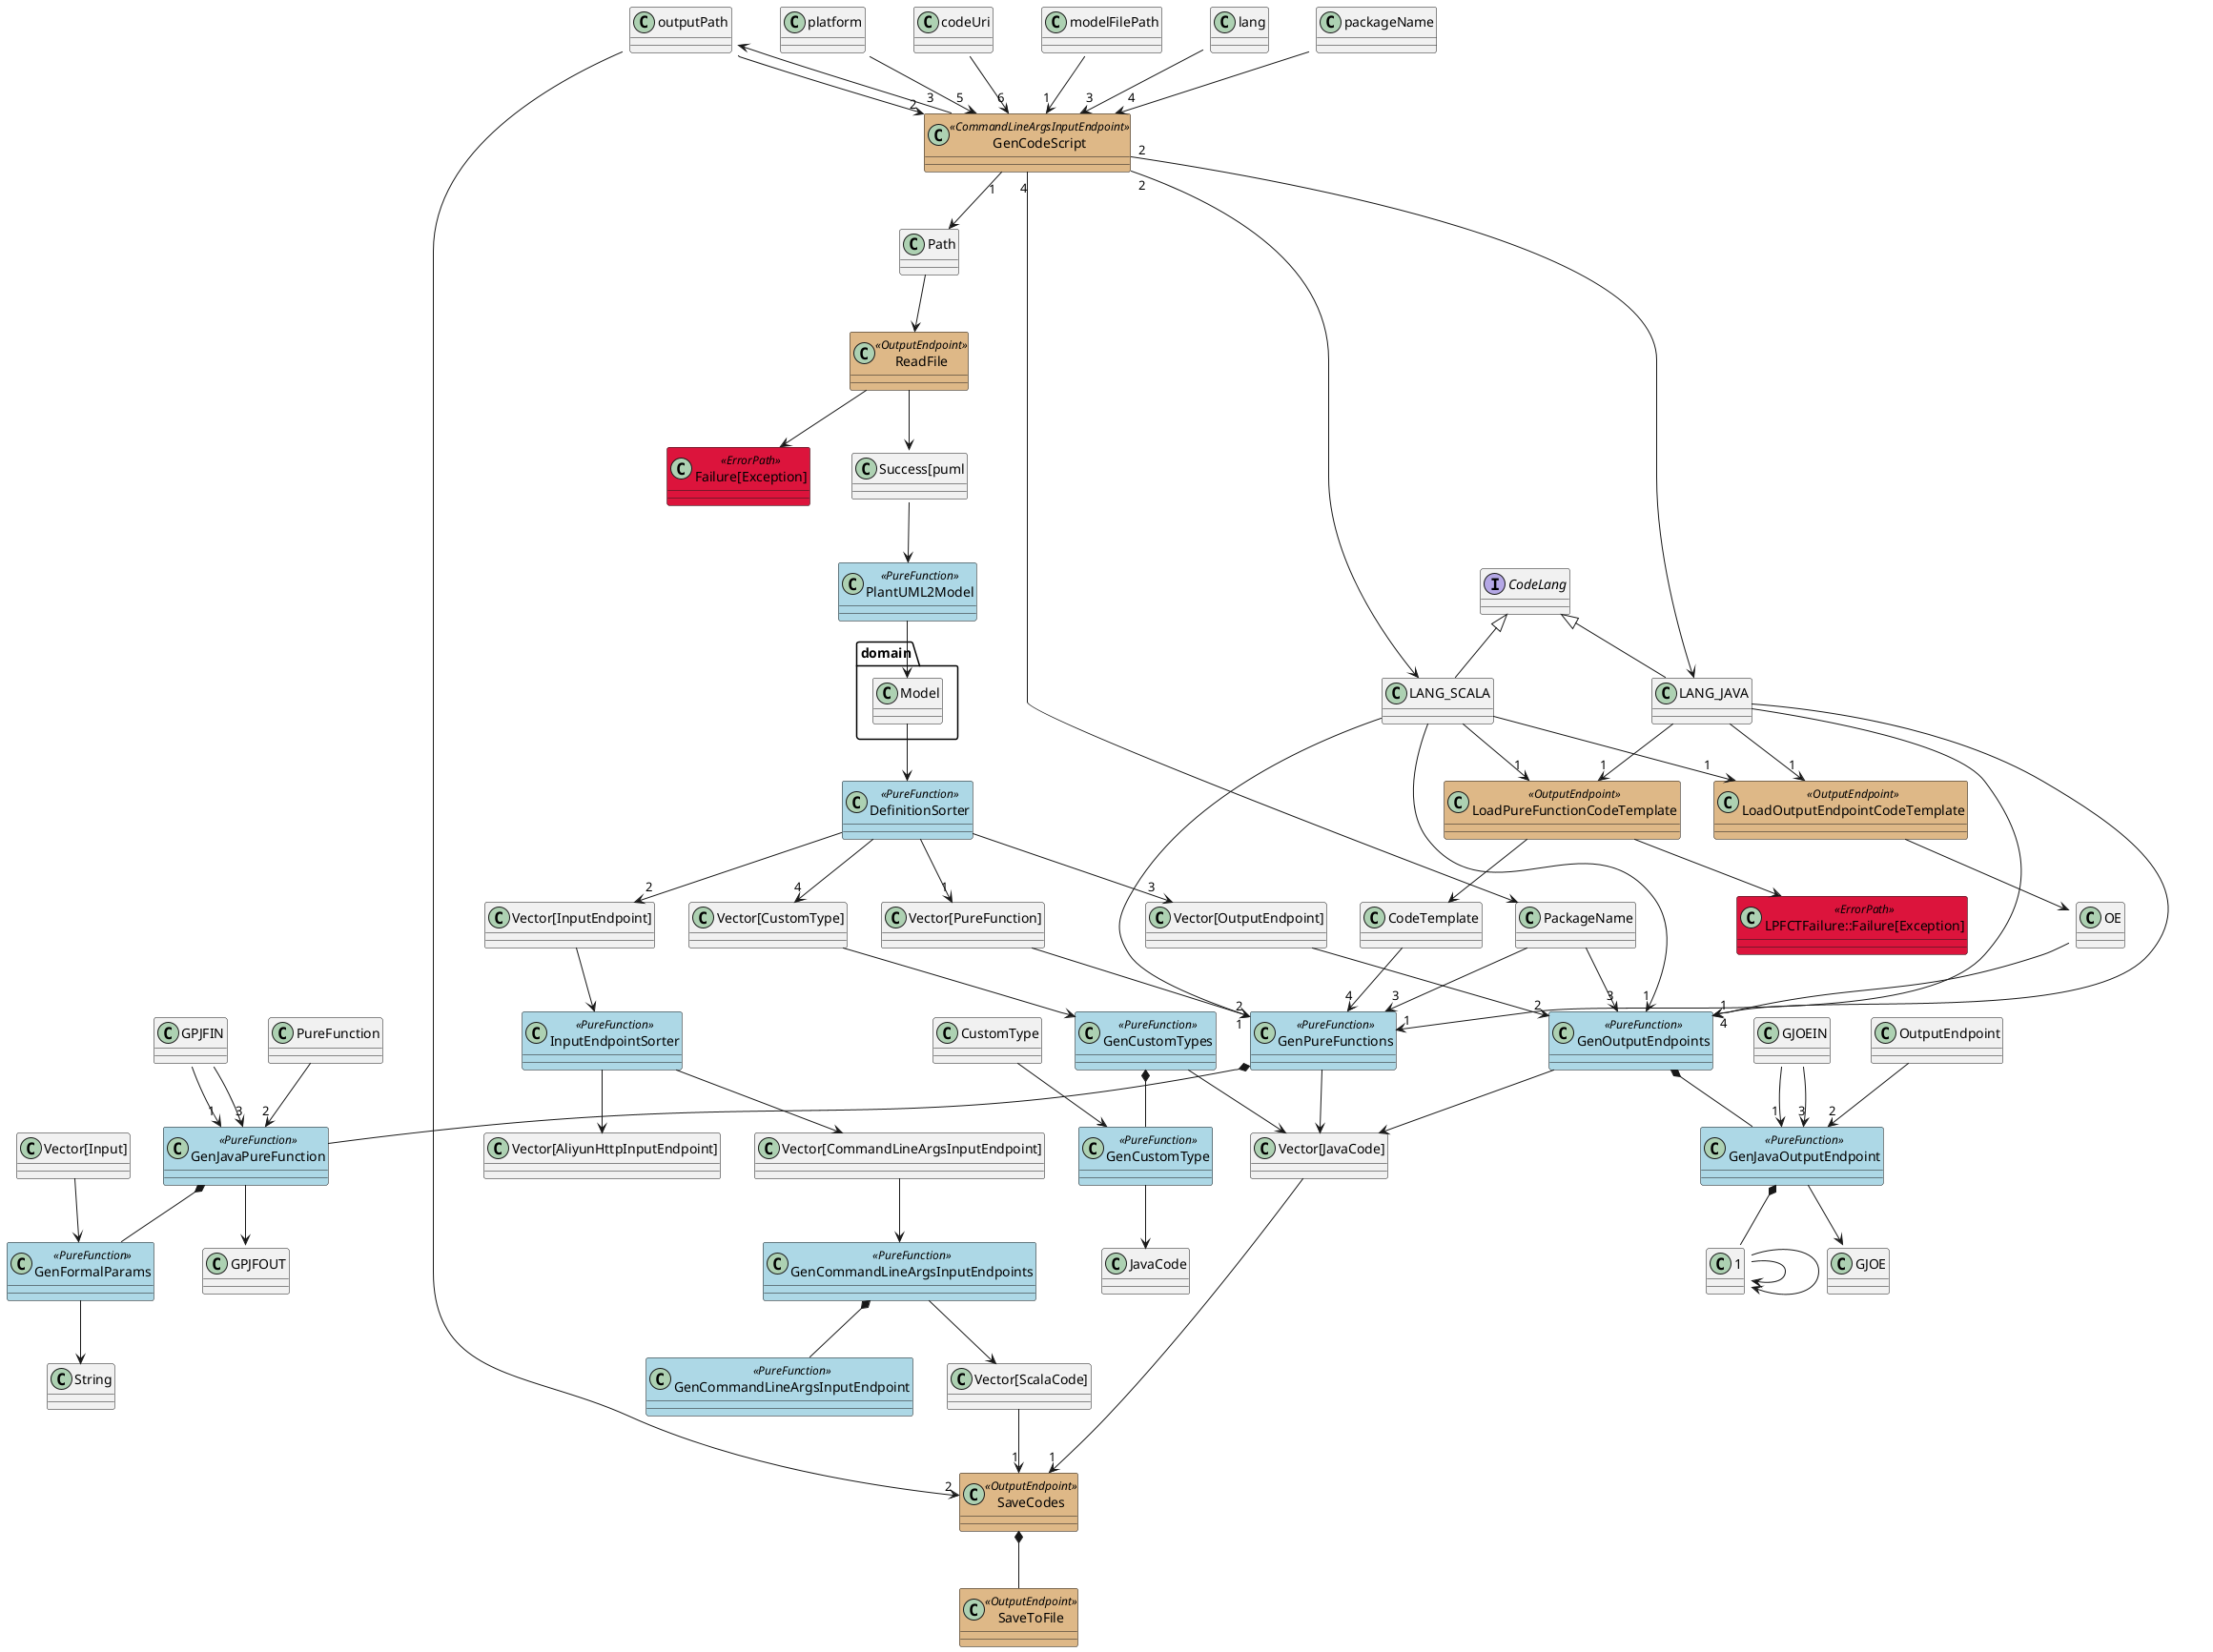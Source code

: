 @startuml
skinparam class {
	BackgroundColor<<CommandLineInputEndpoint>> BurlyWood
	BackgroundColor<<CommandLineArgsInputEndpoint>> BurlyWood
	BackgroundColor<<AliyunHttpInputEndpoint>> BurlyWood
	BackgroundColor<<OutputEndpoint>> BurlyWood
	BackgroundColor<<PureFunction>> LightBlue
	BackgroundColor<<AlternativePath>> LightGrey
	BackgroundColor<<ErrorPath>> Crimson
}

class GenCodeScript <<CommandLineArgsInputEndpoint>>
class ReadFile <<OutputEndpoint>>
class PlantUML2Model <<PureFunction>>
class GenPureFunctions <<PureFunction>>
class GenJavaPureFunction <<PureFunction>>
class GenOutputEndpoints <<PureFunction>>
class GenJavaOutputEndpoint <<PureFunction>>
class GenCommandLineArgsInputEndpoints <<PureFunction>>
class GenCommandLineArgsInputEndpoint <<PureFunction>>
class GenCustomTypes <<PureFunction>>
class GenCustomType <<PureFunction>>
class DefinitionSorter <<PureFunction>>
class InputEndpointSorter <<PureFunction>>
class SaveCodes <<OutputEndpoint>>
class SaveToFile <<OutputEndpoint>>
class "Failure[Exception]" <<ErrorPath>>
class "LPFCTFailure::Failure[Exception]" <<ErrorPath>>
class LoadPureFunctionCodeTemplate <<OutputEndpoint>>
class LoadOutputEndpointCodeTemplate <<OutputEndpoint>>
class GenFormalParams <<PureFunction>>
interface CodeLang
CodeLang <|-- LANG_JAVA
CodeLang <|-- LANG_SCALA

modelFilePath::String --> "1" GenCodeScript
outputPath::String --> "2" GenCodeScript
lang::String --> "3" GenCodeScript
packageName::String --> "4" GenCodeScript
platform::String --> "5" GenCodeScript
codeUri::String --> "6" GenCodeScript
GenCodeScript "1" --> Path
GenCodeScript "2" --> LANG_JAVA
GenCodeScript "2" --> LANG_SCALA
GenCodeScript "3" --> outputPath::Path
GenCodeScript "4" --> PackageName

"Vector[Input]" --> GenFormalParams
GenFormalParams --> String
GenJavaPureFunction *-- GenFormalParams

"1::Vector[Input]" --> 1::GenFormalParams
1::GenFormalParams --> 1::String
GenJavaOutputEndpoint *-- 1::GenFormalParams

LANG_JAVA -> "1" GenPureFunctions
LANG_SCALA -> "1" GenPureFunctions
LANG_JAVA --> "1" LoadPureFunctionCodeTemplate
LANG_SCALA --> "1" LoadPureFunctionCodeTemplate
LANG_JAVA -> "1" GenOutputEndpoints
LANG_SCALA -> "1" GenOutputEndpoints
LANG_JAVA --> "1" LoadOutputEndpointCodeTemplate
LANG_SCALA --> "1" LoadOutputEndpointCodeTemplate
LoadPureFunctionCodeTemplate --> CodeTemplate
LoadPureFunctionCodeTemplate --> "LPFCTFailure::Failure[Exception]"
LoadOutputEndpointCodeTemplate --> "OE::CodeTemplate"
CodeTemplate --> "4" GenPureFunctions
"OE::CodeTemplate" --> "4" GenOutputEndpoints
Path --> ReadFile
ReadFile --> "Success[puml::String]"
ReadFile --> "Failure[Exception]"
"Success[puml::String]" --> PlantUML2Model
PlantUML2Model --> domain.Model
domain.Model --> DefinitionSorter
DefinitionSorter --> "1" "Vector[PureFunction]"
DefinitionSorter --> "2" "Vector[InputEndpoint]"
DefinitionSorter --> "3" "Vector[OutputEndpoint]"
DefinitionSorter --> "4" "Vector[CustomType]"
"Vector[InputEndpoint]" --> InputEndpointSorter
InputEndpointSorter --> "Vector[CommandLineArgsInputEndpoint]"
InputEndpointSorter --> "Vector[AliyunHttpInputEndpoint]"
"Vector[PureFunction]" --> "2" GenPureFunctions
"Vector[CustomType]" --> GenCustomTypes
GenCustomTypes --> "Vector[JavaCode]"
GenCustomTypes *-- GenCustomType
CustomType --> GenCustomType
GenCustomType --> JavaCode
PackageName --> "3" GenPureFunctions
PackageName --> "3" GenOutputEndpoints
GenPureFunctions --> "Vector[JavaCode]"
GenPureFunctions *-- GenJavaPureFunction
GPJFIN::PackageName --> "1" GenJavaPureFunction
PureFunction --> "2" GenJavaPureFunction
GPJFIN::CodeTemplate --> "3" GenJavaPureFunction
GenJavaPureFunction --> GPJFOUT::JavaCode
"Vector[OutputEndpoint]" --> "2" GenOutputEndpoints
GenOutputEndpoints --> "Vector[JavaCode]"
GenOutputEndpoints *-- GenJavaOutputEndpoint
GJOEIN::PackageName --> "1" GenJavaOutputEndpoint
OutputEndpoint --> "2" GenJavaOutputEndpoint
GJOEIN::CodeTemplate --> "3" GenJavaOutputEndpoint
GenJavaOutputEndpoint --> GJOE::JavaCode
"Vector[CommandLineArgsInputEndpoint]" --> GenCommandLineArgsInputEndpoints
GenCommandLineArgsInputEndpoints --> "Vector[ScalaCode]"
GenCommandLineArgsInputEndpoints *-- GenCommandLineArgsInputEndpoint
"Vector[ScalaCode]" --> "1" SaveCodes
"Vector[JavaCode]" --> "1" SaveCodes
outputPath::Path --> "2" SaveCodes
SaveCodes *-- SaveToFile
@enduml